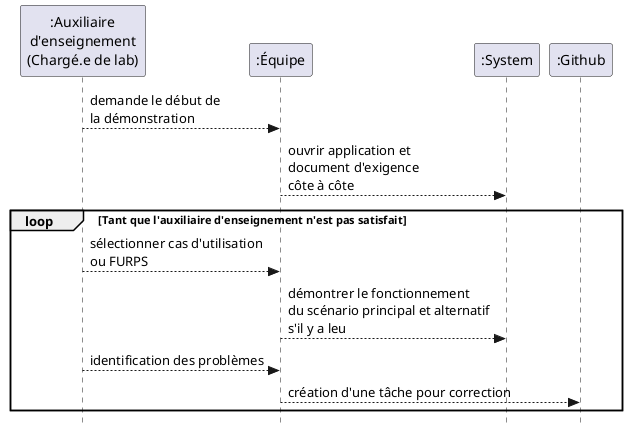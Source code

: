 @startuml dss-demonstration
skinparam style strictuml
participant ":Auxiliaire\nd'enseignement\n(Chargé.e de lab)" as C
participant ":Équipe" as E
participant ":System" as S
participant ":Github" as G

C --> E: demande le début de\nla démonstration
E --> S: ouvrir application et \ndocument d'exigence\ncôte à côte
loop Tant que l'auxiliaire d'enseignement n'est pas satisfait
    C --> E: sélectionner cas d'utilisation\nou FURPS
    E --> S: démontrer le fonctionnement\ndu scénario principal et alternatif\ns'il y a leu
    C --> E: identification des problèmes
    E --> G:  création d'une tâche pour correction
end

@enduml

@startuml dss-evaluation-implementation
skinparam style strictuml
participant ":Auxiliaire\nd'enseignement\n(Chargé.e de lab)" as C
participant ":System" as S
participant ":Équipe" as E
participant ":Github" as G

C --> S: ouvrir code et rapport de l'itération
C --> S: vérifier correspondance code vs MDD
loop Tant que l'auxiliaire d'enseignement n'est pas satisfait
    C --> S: sélectionner une RDCU
    C --> S: vérifier correspondance code et RDCU
    opt problèmes
        C --> E : information sur le problème à corriger
        E --> G: création d'une tâche\npour correction
    end
end

C -->S: exécuter les tests
opt problèmes
    C --> E : information sur le problème à corriger
    E --> G: création d'une tâche\npour correction
end

@enduml

@startuml deploiement
skinparam style strictuml
skinparam componentStyle uml2

node "Navigateur moderne" {
    component [Application frontale\nminimaliste,p.ex.\npages web (templates)\net un peu de JavaScript] as GUI
}

node "Système de gestion\ndes apprentissages\n(SGA)" {
    interface Routage as Router

    [Application conçue\nselon la méthodologie\nproposée par Larman] as App

    database "Solution\nsimple" as SimpleDB {
    } 
}

node "Système de gestion\ndes borderaux\n(SGB)" as SGB <<Système externe>> #cccccc {
note as SGBNote
<&arrow-circle-left> Source pour les
infos sur les cours, 
les étudiants, etc.
<&arrow-circle-right> Destination pour les
résultats des question-
naires et devoirs.
end note
}


GUI -left-( Router : API REST niveau 2
Router -down- App
App -down- SimpleDB
App -right- SGB : API REST
@enduml

@startdot figureF16.24-web
digraph G {
	graph [ labelloc=top,label="Séparation des couches\n(selon la Figure A17.24/F16.24 de Larman)",fontname="Helvetica",fontsize=12];
	edge [fontname="Helvetica",fontsize=9,labelfontname="Helvetica",labelfontsize=9];
	node [fontname="Helvetica",fontsize=9, shape=box, style=filled, fillcolor="white"];

   	utilisateur [label=<<TABLE BORDER="0" ALIGN="LEFT"><TR><TD><FONT POINT-SIZE="20">웃</FONT></TD></TR><TR><TD><B>:Joueur</B></TD></TR></TABLE>>, fontname="Helvetica-Bold" shape=plaintext]
    subgraph cluster_0 {
        style=filled;
		label = "Couche présentation"; labeljust=l; fontname="Helvetica-Oblique";fontsize=9;
        color = "#ddffdd";
	    pageWeb [label="Page web\n(navigateur)", shape=note]
    	pageWeb -> routeur [label=" HTTP GET /api/v1/demarrerJeu/Toto", fontname="Courier-Bold"];
        c11 [label="" , shape=none, fillcolor=invis]
        c10 [label="                   " , shape=none, fillcolor=invis]
	    routeurNote [label="Routeur Express\n(Node)", shape=note, fontname="Helvetica-Oblique" fontsize=9 fillcolor=yellow]
	    routeur [label=<<TABLE BORDER="0" ALIGN="LEFT"><TR><TD><B>:Router</B></TD></TR></TABLE>>, style=filled, fillcolor=lightyellow]
        routeur -> routeurNote [arrowhead=none; arrowtail=odot style=dashed]
        {rank=same; c10; routeur; routeurNote}
        {rank=same; c11; pageWeb}
	}
    subgraph cluster_1 {
        style=filled; color = "#ddddff";
		label = "Couche domaine"; labeljust=l; fontname="Helvetica-Oblique";fontsize=9;
	    domain [label="", shape=point, fillcolor=invis, color=invis]
	    controleurNote [label="contrôleur", shape=note, fontname="Helvetica-Oblique" fontsize=9 fillcolor=yellow]
    	controleur [label=<<TABLE BORDER="0" ALIGN="LEFT"><TR><TD><b>:JeuDeDes</b></TD></TR></TABLE>>, style=filled, fillcolor=lightyellow]
	    filler6 [label="", shape=none, fillcolor=invis]
        controleur -> controleurNote [arrowhead=none; arrowtail=odot style=dashed]
        {rank=same; controleur; controleurNote}
    }
    routeur -> controleur [label="\n\n", taillabel=<<TABLE BORDER="0" ALIGN="LEFT"><TR><TD VALIGN="MIDDLE" BGCOLOR="yellow"><FONT FACE="Helvetica-Oblique" POINT-SIZE="9">Opération système (du DSS)</FONT></TD><TD><FONT FACE="Courier-Bold" POINT-SIZE="10"><B>demarrerJeu(nom)</B></FONT></TD></TR></TABLE>>,
	         labeldistance = 2.5, labelangle=0]

	utilisateur -> pageWeb [label="  appuie sur le bouton", style=dashed, labeljust=r];
    controleur -> domain [label=" ... (selon la logique\ndu domaine)"]
}
@enddot